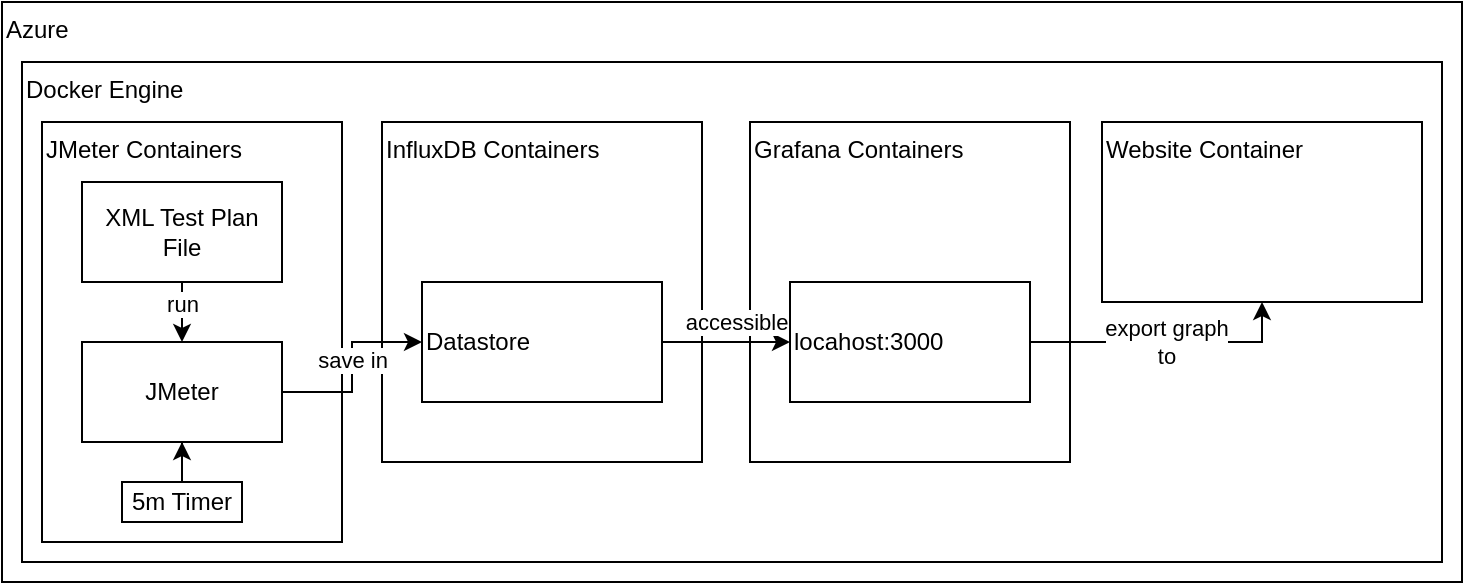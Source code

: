 <mxfile version="14.3.1" type="device"><diagram id="FBjIAQVOCefmjHm2ZZ8s" name="Page-1"><mxGraphModel dx="308" dy="427" grid="1" gridSize="10" guides="1" tooltips="1" connect="1" arrows="1" fold="1" page="1" pageScale="1" pageWidth="827" pageHeight="1169" math="0" shadow="0"><root><mxCell id="0"/><mxCell id="1" parent="0"/><mxCell id="P9Fd57KI4j8wJs9NEDL1-2" value="Azure" style="rounded=0;whiteSpace=wrap;html=1;verticalAlign=top;align=left;" vertex="1" parent="1"><mxGeometry x="40" width="730" height="290" as="geometry"/></mxCell><mxCell id="P9Fd57KI4j8wJs9NEDL1-3" value="Docker Engine" style="rounded=0;whiteSpace=wrap;html=1;align=left;verticalAlign=top;" vertex="1" parent="1"><mxGeometry x="50" y="30" width="710" height="250" as="geometry"/></mxCell><mxCell id="P9Fd57KI4j8wJs9NEDL1-4" value="JMeter Containers" style="rounded=0;whiteSpace=wrap;html=1;align=left;verticalAlign=top;" vertex="1" parent="1"><mxGeometry x="60" y="60" width="150" height="210" as="geometry"/></mxCell><mxCell id="P9Fd57KI4j8wJs9NEDL1-5" value="InfluxDB Containers" style="rounded=0;whiteSpace=wrap;html=1;align=left;verticalAlign=top;" vertex="1" parent="1"><mxGeometry x="230" y="60" width="160" height="170" as="geometry"/></mxCell><mxCell id="P9Fd57KI4j8wJs9NEDL1-6" value="Grafana Containers" style="rounded=0;whiteSpace=wrap;html=1;align=left;verticalAlign=top;" vertex="1" parent="1"><mxGeometry x="414" y="60" width="160" height="170" as="geometry"/></mxCell><mxCell id="P9Fd57KI4j8wJs9NEDL1-10" value="save in" style="edgeStyle=orthogonalEdgeStyle;rounded=0;orthogonalLoop=1;jettySize=auto;html=1;entryX=0;entryY=0.5;entryDx=0;entryDy=0;" edge="1" parent="1" source="P9Fd57KI4j8wJs9NEDL1-1" target="P9Fd57KI4j8wJs9NEDL1-12"><mxGeometry x="0.084" relative="1" as="geometry"><mxPoint as="offset"/></mxGeometry></mxCell><mxCell id="P9Fd57KI4j8wJs9NEDL1-1" value="JMeter" style="rounded=0;whiteSpace=wrap;html=1;" vertex="1" parent="1"><mxGeometry x="80" y="170" width="100" height="50" as="geometry"/></mxCell><mxCell id="P9Fd57KI4j8wJs9NEDL1-8" style="edgeStyle=orthogonalEdgeStyle;rounded=0;orthogonalLoop=1;jettySize=auto;html=1;entryX=0.5;entryY=0;entryDx=0;entryDy=0;" edge="1" parent="1" source="P9Fd57KI4j8wJs9NEDL1-7" target="P9Fd57KI4j8wJs9NEDL1-1"><mxGeometry relative="1" as="geometry"/></mxCell><mxCell id="P9Fd57KI4j8wJs9NEDL1-11" value="run" style="edgeLabel;html=1;align=center;verticalAlign=middle;resizable=0;points=[];" vertex="1" connectable="0" parent="P9Fd57KI4j8wJs9NEDL1-8"><mxGeometry x="-0.281" relative="1" as="geometry"><mxPoint x="-0.03" y="-7.71" as="offset"/></mxGeometry></mxCell><mxCell id="P9Fd57KI4j8wJs9NEDL1-7" value="XML Test Plan File" style="rounded=0;whiteSpace=wrap;html=1;" vertex="1" parent="1"><mxGeometry x="80" y="90" width="100" height="50" as="geometry"/></mxCell><mxCell id="P9Fd57KI4j8wJs9NEDL1-14" style="edgeStyle=orthogonalEdgeStyle;rounded=0;orthogonalLoop=1;jettySize=auto;html=1;entryX=0;entryY=0.5;entryDx=0;entryDy=0;" edge="1" parent="1" source="P9Fd57KI4j8wJs9NEDL1-12" target="P9Fd57KI4j8wJs9NEDL1-13"><mxGeometry relative="1" as="geometry"/></mxCell><mxCell id="P9Fd57KI4j8wJs9NEDL1-15" value="accessible" style="edgeLabel;html=1;align=center;verticalAlign=middle;resizable=0;points=[];" vertex="1" connectable="0" parent="P9Fd57KI4j8wJs9NEDL1-14"><mxGeometry x="0.224" relative="1" as="geometry"><mxPoint x="-2.57" y="-10" as="offset"/></mxGeometry></mxCell><mxCell id="P9Fd57KI4j8wJs9NEDL1-12" value="Datastore" style="rounded=0;whiteSpace=wrap;html=1;align=left;" vertex="1" parent="1"><mxGeometry x="250" y="140" width="120" height="60" as="geometry"/></mxCell><mxCell id="P9Fd57KI4j8wJs9NEDL1-13" value="locahost:3000" style="rounded=0;whiteSpace=wrap;html=1;align=left;" vertex="1" parent="1"><mxGeometry x="434" y="140" width="120" height="60" as="geometry"/></mxCell><mxCell id="P9Fd57KI4j8wJs9NEDL1-19" value="Website Container" style="rounded=0;whiteSpace=wrap;html=1;align=left;verticalAlign=top;" vertex="1" parent="1"><mxGeometry x="590" y="60" width="160" height="90" as="geometry"/></mxCell><mxCell id="P9Fd57KI4j8wJs9NEDL1-20" value="export graph&lt;br&gt;to" style="edgeStyle=orthogonalEdgeStyle;rounded=0;orthogonalLoop=1;jettySize=auto;html=1;entryX=0.5;entryY=1;entryDx=0;entryDy=0;" edge="1" parent="1" source="P9Fd57KI4j8wJs9NEDL1-13" target="P9Fd57KI4j8wJs9NEDL1-19"><mxGeometry relative="1" as="geometry"><mxPoint x="610" y="120" as="targetPoint"/></mxGeometry></mxCell><mxCell id="P9Fd57KI4j8wJs9NEDL1-25" style="edgeStyle=orthogonalEdgeStyle;rounded=0;orthogonalLoop=1;jettySize=auto;html=1;entryX=0.5;entryY=1;entryDx=0;entryDy=0;" edge="1" parent="1" source="P9Fd57KI4j8wJs9NEDL1-21" target="P9Fd57KI4j8wJs9NEDL1-1"><mxGeometry relative="1" as="geometry"/></mxCell><mxCell id="P9Fd57KI4j8wJs9NEDL1-21" value="5m Timer" style="rounded=0;whiteSpace=wrap;html=1;align=center;verticalAlign=middle;" vertex="1" parent="1"><mxGeometry x="100" y="240" width="60" height="20" as="geometry"/></mxCell></root></mxGraphModel></diagram></mxfile>